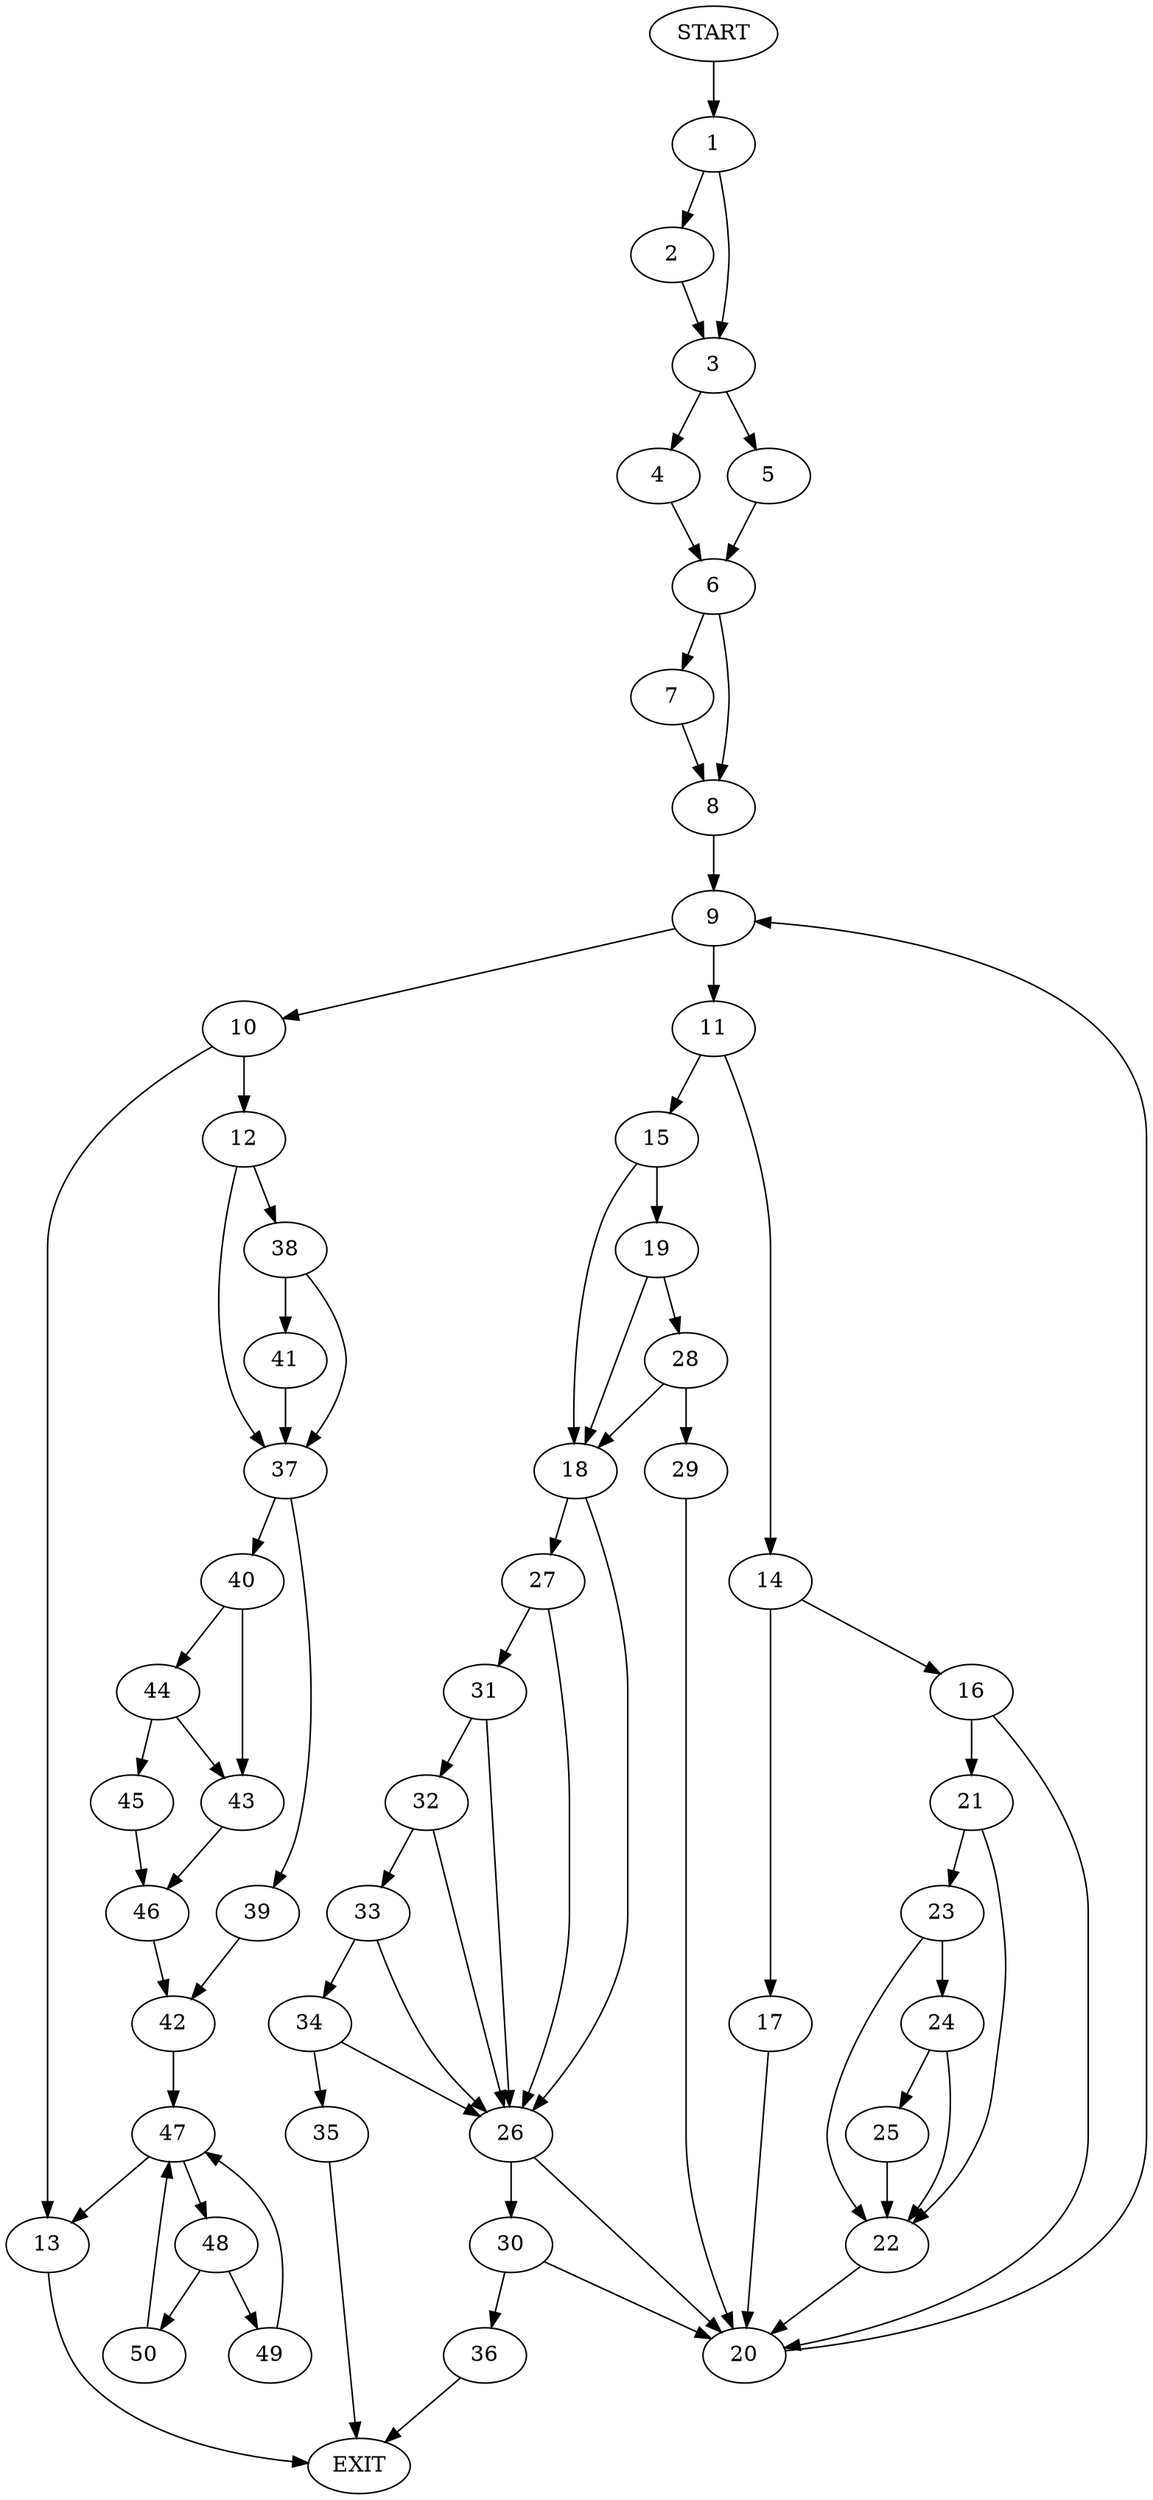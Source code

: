 digraph {
0 [label="START"]
51 [label="EXIT"]
0 -> 1
1 -> 2
1 -> 3
2 -> 3
3 -> 4
3 -> 5
4 -> 6
5 -> 6
6 -> 7
6 -> 8
7 -> 8
8 -> 9
9 -> 10
9 -> 11
10 -> 12
10 -> 13
11 -> 14
11 -> 15
14 -> 16
14 -> 17
15 -> 18
15 -> 19
16 -> 20
16 -> 21
17 -> 20
20 -> 9
21 -> 22
21 -> 23
22 -> 20
23 -> 24
23 -> 22
24 -> 22
24 -> 25
25 -> 22
18 -> 26
18 -> 27
19 -> 18
19 -> 28
28 -> 18
28 -> 29
29 -> 20
26 -> 20
26 -> 30
27 -> 26
27 -> 31
31 -> 26
31 -> 32
32 -> 33
32 -> 26
33 -> 34
33 -> 26
34 -> 26
34 -> 35
35 -> 51
30 -> 20
30 -> 36
36 -> 51
13 -> 51
12 -> 37
12 -> 38
37 -> 39
37 -> 40
38 -> 37
38 -> 41
41 -> 37
39 -> 42
40 -> 43
40 -> 44
44 -> 43
44 -> 45
43 -> 46
45 -> 46
46 -> 42
42 -> 47
47 -> 13
47 -> 48
48 -> 49
48 -> 50
50 -> 47
49 -> 47
}
